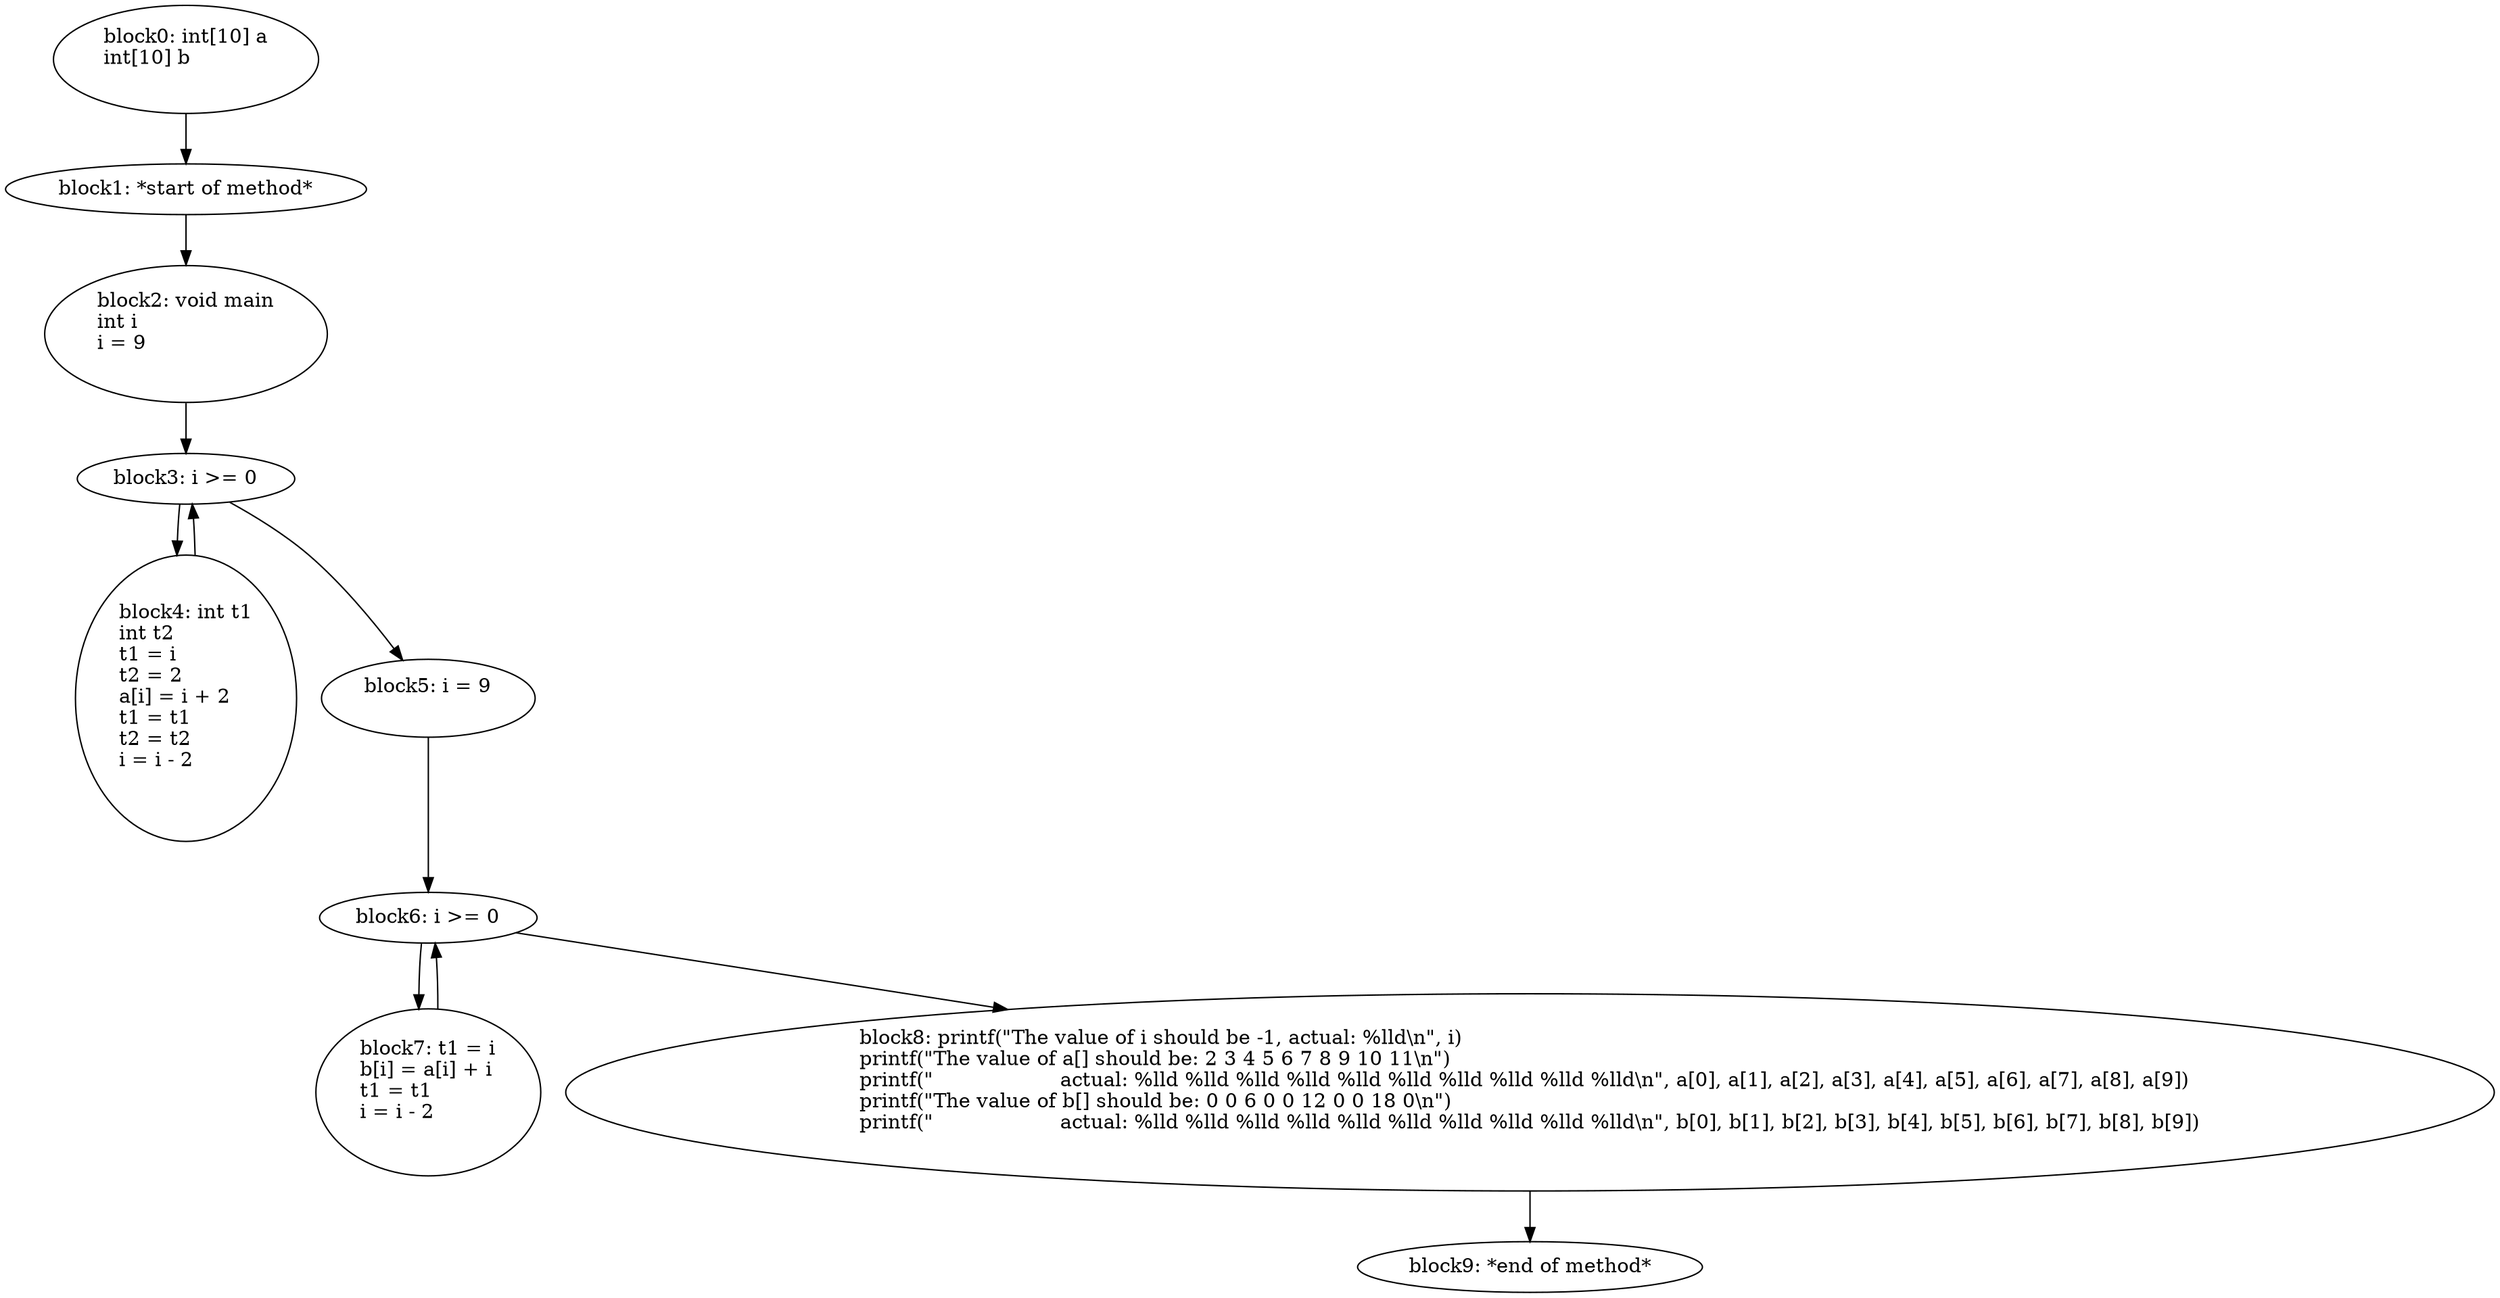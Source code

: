 digraph G {
  block0 [ label="block0: int[10]\ a\lint[10]\ b\l\l" ];
  block1 [ label="block1: *start\ of\ method*\l" ];
  block2 [ label="block2: void\ main\lint\ i\li\ =\ 9\l\l" ];
  block3 [ label="block3: i\ \>=\ 0\l" ];
  block4 [ label="block4: int\ t1\lint\ t2\lt1\ =\ i\lt2\ =\ 2\la[i]\ =\ i\ +\ 2\lt1\ =\ t1\lt2\ =\ t2\li\ =\ i\ -\ 2\l\l" ];
  block5 [ label="block5: i\ =\ 9\l\l" ];
  block6 [ label="block6: i\ \>=\ 0\l" ];
  block7 [ label="block7: t1\ =\ i\lb[i]\ =\ a[i]\ +\ i\lt1\ =\ t1\li\ =\ i\ -\ 2\l\l" ];
  block8 [ label="block8: printf\(\"The\ value\ of\ i\ should\ be\ -1\,\ actual\:\ %lld\\n\"\,\ i\)\lprintf\(\"The\ value\ of\ a[]\ should\ be\:\ 2\ 3\ 4\ 5\ 6\ 7\ 8\ 9\ 10\ 11\\n\"\)\lprintf\(\"\ \ \ \ \ \ \ \ \ \ \ \ \ \ \ \ \ \ \ \ actual\:\ %lld\ %lld\ %lld\ %lld\ %lld\ %lld\ %lld\ %lld\ %lld\ %lld\\n\"\,\ a[0]\,\ a[1]\,\ a[2]\,\ a[3]\,\ a[4]\,\ a[5]\,\ a[6]\,\ a[7]\,\ a[8]\,\ a[9]\)\lprintf\(\"The\ value\ of\ b[]\ should\ be\:\ 0\ 0\ 6\ 0\ 0\ 12\ 0\ 0\ 18\ 0\\n\"\)\lprintf\(\"\ \ \ \ \ \ \ \ \ \ \ \ \ \ \ \ \ \ \ \ actual\:\ %lld\ %lld\ %lld\ %lld\ %lld\ %lld\ %lld\ %lld\ %lld\ %lld\\n\"\,\ b[0]\,\ b[1]\,\ b[2]\,\ b[3]\,\ b[4]\,\ b[5]\,\ b[6]\,\ b[7]\,\ b[8]\,\ b[9]\)\l\l" ];
  block9 [ label="block9: *end\ of\ method*\l" ];
  block0 -> block1;
  block1 -> block2;
  block2 -> block3;
  block3 -> block4;
  block4 -> block3;
  block3 -> block5;
  block5 -> block6;
  block6 -> block7;
  block7 -> block6;
  block6 -> block8;
  block8 -> block9;
}
